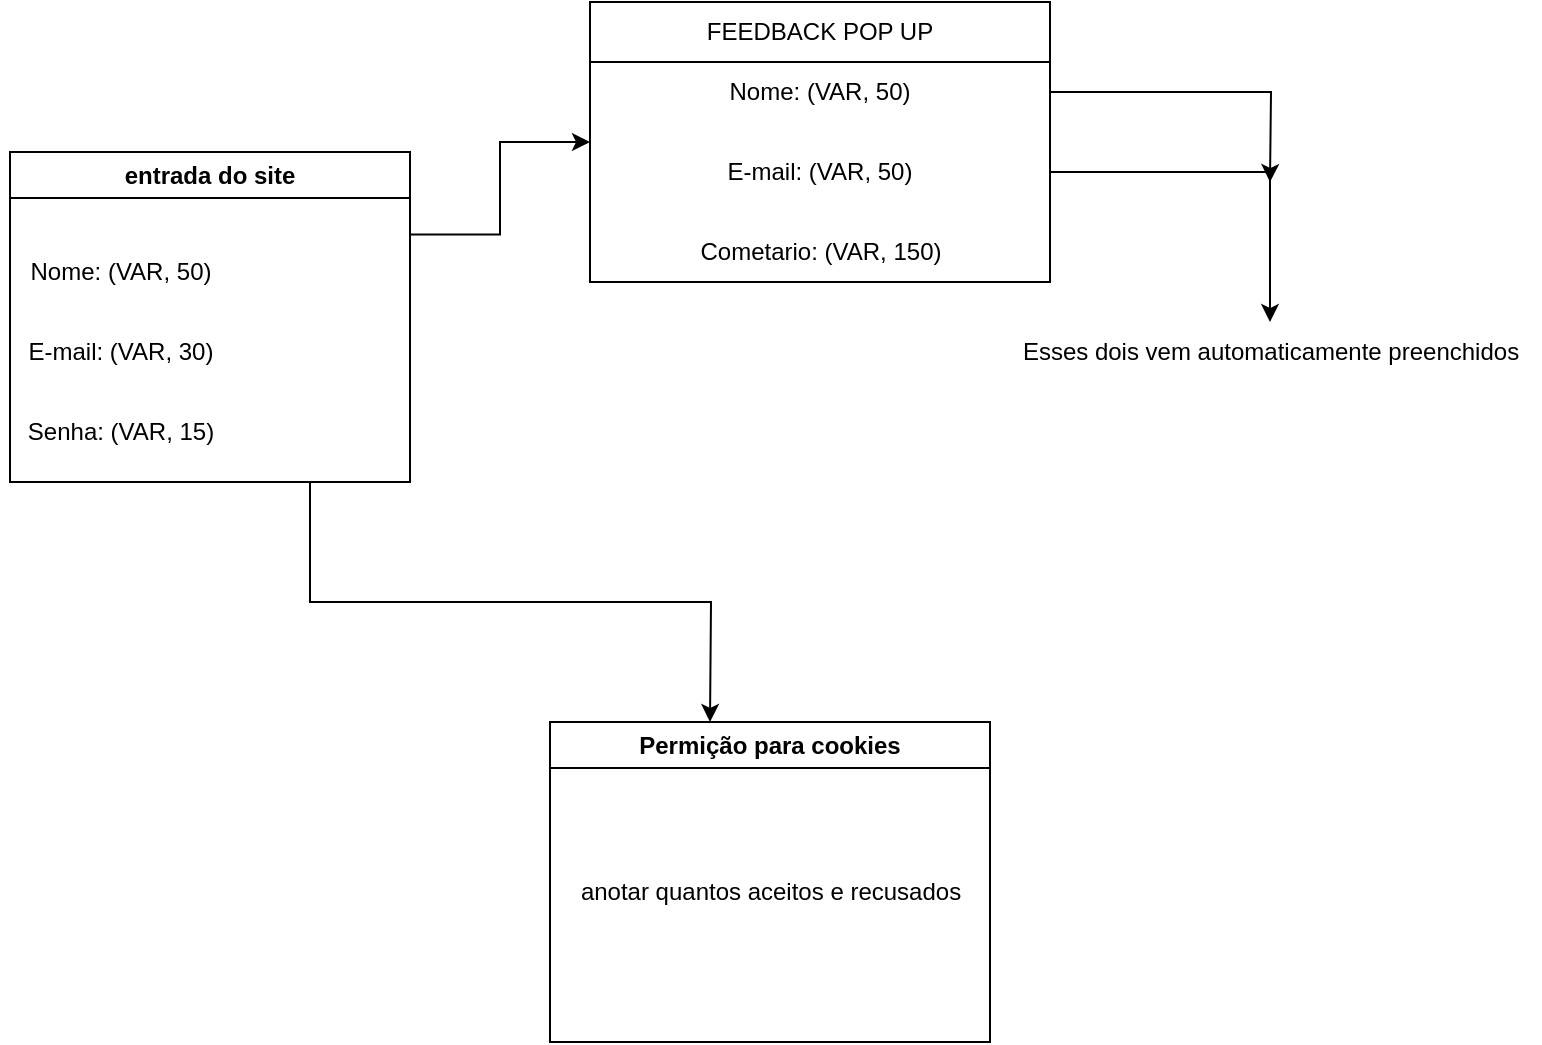 <mxfile version="24.0.7" type="github">
  <diagram name="Página-1" id="mG2h8wp1dM_tcLmFLIiA">
    <mxGraphModel dx="1173" dy="613" grid="1" gridSize="10" guides="1" tooltips="1" connect="1" arrows="1" fold="1" page="1" pageScale="1" pageWidth="827" pageHeight="1169" math="0" shadow="0">
      <root>
        <mxCell id="0" />
        <mxCell id="1" parent="0" />
        <mxCell id="c7bKC4uYb9Udx0cf_Hwb-14" style="edgeStyle=orthogonalEdgeStyle;rounded=0;orthogonalLoop=1;jettySize=auto;html=1;exitX=1;exitY=0.25;exitDx=0;exitDy=0;entryX=0;entryY=0.5;entryDx=0;entryDy=0;" edge="1" parent="1" source="c7bKC4uYb9Udx0cf_Hwb-1" target="c7bKC4uYb9Udx0cf_Hwb-10">
          <mxGeometry relative="1" as="geometry" />
        </mxCell>
        <mxCell id="c7bKC4uYb9Udx0cf_Hwb-21" style="edgeStyle=orthogonalEdgeStyle;rounded=0;orthogonalLoop=1;jettySize=auto;html=1;exitX=0.75;exitY=1;exitDx=0;exitDy=0;" edge="1" parent="1" source="c7bKC4uYb9Udx0cf_Hwb-1">
          <mxGeometry relative="1" as="geometry">
            <mxPoint x="440" y="870" as="targetPoint" />
          </mxGeometry>
        </mxCell>
        <mxCell id="c7bKC4uYb9Udx0cf_Hwb-1" value="entrada do site" style="swimlane;whiteSpace=wrap;html=1;" vertex="1" parent="1">
          <mxGeometry x="90" y="585" width="200" height="165" as="geometry" />
        </mxCell>
        <mxCell id="c7bKC4uYb9Udx0cf_Hwb-2" value="Nome: (VAR, 50)" style="text;html=1;align=center;verticalAlign=middle;resizable=0;points=[];autosize=1;strokeColor=none;fillColor=none;" vertex="1" parent="c7bKC4uYb9Udx0cf_Hwb-1">
          <mxGeometry y="45" width="110" height="30" as="geometry" />
        </mxCell>
        <mxCell id="c7bKC4uYb9Udx0cf_Hwb-3" value="E-mail: (VAR, 30)" style="text;html=1;align=center;verticalAlign=middle;resizable=0;points=[];autosize=1;strokeColor=none;fillColor=none;" vertex="1" parent="c7bKC4uYb9Udx0cf_Hwb-1">
          <mxGeometry x="-5" y="85" width="120" height="30" as="geometry" />
        </mxCell>
        <mxCell id="c7bKC4uYb9Udx0cf_Hwb-4" value="Senha: (VAR, 15)" style="text;html=1;align=center;verticalAlign=middle;resizable=0;points=[];autosize=1;strokeColor=none;fillColor=none;" vertex="1" parent="c7bKC4uYb9Udx0cf_Hwb-1">
          <mxGeometry x="-5" y="125" width="120" height="30" as="geometry" />
        </mxCell>
        <mxCell id="c7bKC4uYb9Udx0cf_Hwb-10" value="FEEDBACK POP UP" style="swimlane;fontStyle=0;childLayout=stackLayout;horizontal=1;startSize=30;horizontalStack=0;resizeParent=1;resizeParentMax=0;resizeLast=0;collapsible=1;marginBottom=0;whiteSpace=wrap;html=1;" vertex="1" parent="1">
          <mxGeometry x="380" y="510" width="230" height="140" as="geometry" />
        </mxCell>
        <mxCell id="c7bKC4uYb9Udx0cf_Hwb-19" style="edgeStyle=orthogonalEdgeStyle;rounded=0;orthogonalLoop=1;jettySize=auto;html=1;exitX=1;exitY=0.5;exitDx=0;exitDy=0;" edge="1" parent="c7bKC4uYb9Udx0cf_Hwb-10" source="c7bKC4uYb9Udx0cf_Hwb-12">
          <mxGeometry relative="1" as="geometry">
            <mxPoint x="340" y="90" as="targetPoint" />
          </mxGeometry>
        </mxCell>
        <mxCell id="c7bKC4uYb9Udx0cf_Hwb-12" value="Nome: (VAR, 50)" style="text;strokeColor=none;fillColor=none;align=center;verticalAlign=middle;spacingLeft=4;spacingRight=4;overflow=hidden;points=[[0,0.5],[1,0.5]];portConstraint=eastwest;rotatable=0;whiteSpace=wrap;html=1;" vertex="1" parent="c7bKC4uYb9Udx0cf_Hwb-10">
          <mxGeometry y="30" width="230" height="30" as="geometry" />
        </mxCell>
        <mxCell id="c7bKC4uYb9Udx0cf_Hwb-13" value="E-mail: (VAR, 50)" style="text;strokeColor=none;fillColor=none;align=center;verticalAlign=middle;spacingLeft=4;spacingRight=4;overflow=hidden;points=[[0,0.5],[1,0.5]];portConstraint=eastwest;rotatable=0;whiteSpace=wrap;html=1;" vertex="1" parent="c7bKC4uYb9Udx0cf_Hwb-10">
          <mxGeometry y="60" width="230" height="50" as="geometry" />
        </mxCell>
        <mxCell id="c7bKC4uYb9Udx0cf_Hwb-15" value="Cometario: (VAR, 150)" style="text;html=1;align=center;verticalAlign=middle;resizable=0;points=[];autosize=1;strokeColor=none;fillColor=none;" vertex="1" parent="c7bKC4uYb9Udx0cf_Hwb-10">
          <mxGeometry y="110" width="230" height="30" as="geometry" />
        </mxCell>
        <mxCell id="c7bKC4uYb9Udx0cf_Hwb-20" value="Esses dois vem automaticamente preenchidos" style="text;html=1;align=center;verticalAlign=middle;resizable=0;points=[];autosize=1;strokeColor=none;fillColor=none;" vertex="1" parent="1">
          <mxGeometry x="585" y="670" width="270" height="30" as="geometry" />
        </mxCell>
        <mxCell id="c7bKC4uYb9Udx0cf_Hwb-18" style="edgeStyle=orthogonalEdgeStyle;rounded=0;orthogonalLoop=1;jettySize=auto;html=1;exitX=1;exitY=0.5;exitDx=0;exitDy=0;" edge="1" parent="1" source="c7bKC4uYb9Udx0cf_Hwb-13" target="c7bKC4uYb9Udx0cf_Hwb-20">
          <mxGeometry relative="1" as="geometry">
            <mxPoint x="690" y="580" as="targetPoint" />
          </mxGeometry>
        </mxCell>
        <mxCell id="c7bKC4uYb9Udx0cf_Hwb-22" value="Permição para cookies" style="swimlane;whiteSpace=wrap;html=1;" vertex="1" parent="1">
          <mxGeometry x="360" y="870" width="220" height="160" as="geometry" />
        </mxCell>
        <mxCell id="c7bKC4uYb9Udx0cf_Hwb-24" value="anotar quantos aceitos e recusados" style="text;html=1;align=center;verticalAlign=middle;resizable=0;points=[];autosize=1;strokeColor=none;fillColor=none;" vertex="1" parent="c7bKC4uYb9Udx0cf_Hwb-22">
          <mxGeometry x="5" y="70" width="210" height="30" as="geometry" />
        </mxCell>
      </root>
    </mxGraphModel>
  </diagram>
</mxfile>
